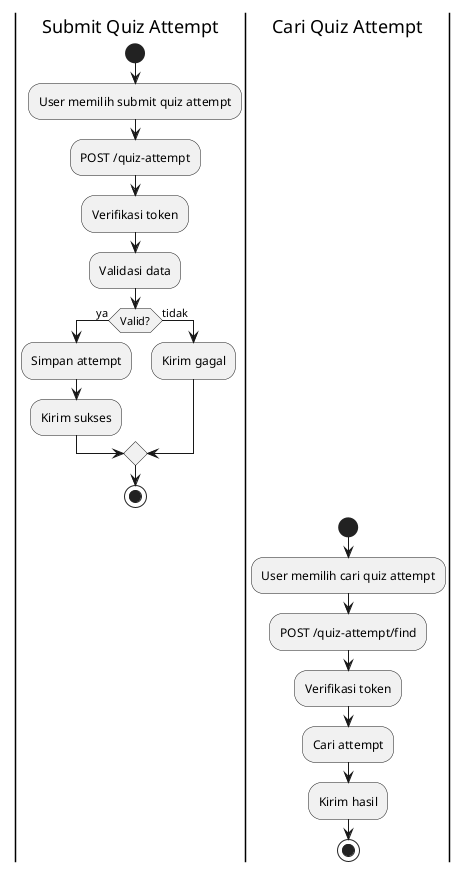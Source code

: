 @startuml

|Submit Quiz Attempt|
start
:User memilih submit quiz attempt;
:POST /quiz-attempt;
:Verifikasi token;
:Validasi data;
if (Valid?) then (ya)
  :Simpan attempt;
  :Kirim sukses;
else (tidak)
  :Kirim gagal;
endif
stop

|Cari Quiz Attempt|
start
:User memilih cari quiz attempt;
:POST /quiz-attempt/find;
:Verifikasi token;
:Cari attempt;
:Kirim hasil;
stop

@enduml
